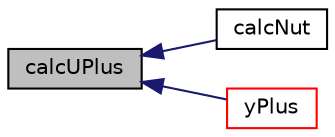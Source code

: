digraph "calcUPlus"
{
  bgcolor="transparent";
  edge [fontname="Helvetica",fontsize="10",labelfontname="Helvetica",labelfontsize="10"];
  node [fontname="Helvetica",fontsize="10",shape=record];
  rankdir="LR";
  Node52 [label="calcUPlus",height=0.2,width=0.4,color="black", fillcolor="grey75", style="filled", fontcolor="black"];
  Node52 -> Node53 [dir="back",color="midnightblue",fontsize="10",style="solid",fontname="Helvetica"];
  Node53 [label="calcNut",height=0.2,width=0.4,color="black",URL="$a32169.html#a770ef88c60cd370e9d4eacc46f774f07",tooltip="Calculate the turbulence viscosity. "];
  Node52 -> Node54 [dir="back",color="midnightblue",fontsize="10",style="solid",fontname="Helvetica"];
  Node54 [label="yPlus",height=0.2,width=0.4,color="red",URL="$a32169.html#a0de83d05eb8aabc5f8cf747584ef03c3",tooltip="Calculate and return the yPlus at the boundary. "];
}
